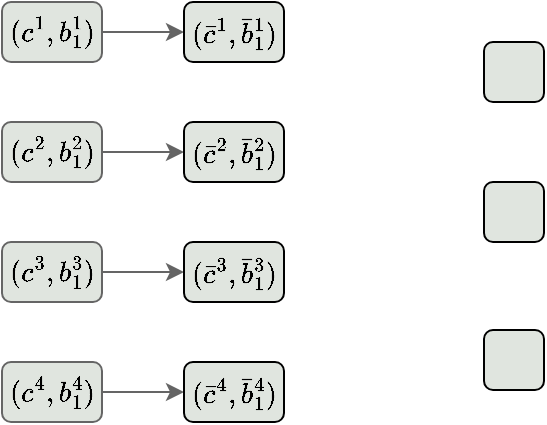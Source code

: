 <mxfile version="15.9.4" type="github">
  <diagram id="36f2195yq7t4ANF0NbtL" name="Page-1">
    <mxGraphModel dx="946" dy="645" grid="1" gridSize="10" guides="1" tooltips="1" connect="1" arrows="1" fold="1" page="1" pageScale="1" pageWidth="1169" pageHeight="827" math="1" shadow="0">
      <root>
        <mxCell id="0" />
        <mxCell id="1" parent="0" />
        <mxCell id="O5KaG1Pcih45Ifli_OOs-18" value="" style="edgeStyle=orthogonalEdgeStyle;rounded=0;orthogonalLoop=1;jettySize=auto;html=1;strokeColor=#656565;" edge="1" parent="1" source="O5KaG1Pcih45Ifli_OOs-1" target="O5KaG1Pcih45Ifli_OOs-14">
          <mxGeometry relative="1" as="geometry" />
        </mxCell>
        <mxCell id="O5KaG1Pcih45Ifli_OOs-1" value="&lt;span style=&quot;color: rgb(0 , 0 , 0)&quot;&gt;$$(c^4, b^4_1)$$&lt;/span&gt;" style="rounded=1;whiteSpace=wrap;html=1;fillColor=#E0E5DF;strokeColor=#656565;fontColor=#1D3557;" vertex="1" parent="1">
          <mxGeometry x="219" y="430" width="50" height="30" as="geometry" />
        </mxCell>
        <mxCell id="O5KaG1Pcih45Ifli_OOs-17" value="" style="edgeStyle=orthogonalEdgeStyle;rounded=0;orthogonalLoop=1;jettySize=auto;html=1;strokeColor=#656565;" edge="1" parent="1" source="O5KaG1Pcih45Ifli_OOs-2" target="O5KaG1Pcih45Ifli_OOs-13">
          <mxGeometry relative="1" as="geometry" />
        </mxCell>
        <mxCell id="O5KaG1Pcih45Ifli_OOs-2" value="&lt;span style=&quot;color: rgb(0 , 0 , 0)&quot;&gt;$$(c^3, b^3_1)$$&lt;/span&gt;" style="rounded=1;whiteSpace=wrap;html=1;fillColor=#e0e5df;strokeColor=#656565;fontColor=#1D3557;" vertex="1" parent="1">
          <mxGeometry x="219" y="370" width="50" height="30" as="geometry" />
        </mxCell>
        <mxCell id="O5KaG1Pcih45Ifli_OOs-16" value="" style="edgeStyle=orthogonalEdgeStyle;rounded=0;orthogonalLoop=1;jettySize=auto;html=1;strokeColor=#656565;" edge="1" parent="1" source="O5KaG1Pcih45Ifli_OOs-3" target="O5KaG1Pcih45Ifli_OOs-12">
          <mxGeometry relative="1" as="geometry" />
        </mxCell>
        <mxCell id="O5KaG1Pcih45Ifli_OOs-3" value="&lt;span style=&quot;color: rgb(0 , 0 , 0)&quot;&gt;$$(c^2, b^2_1)$$&lt;/span&gt;" style="rounded=1;whiteSpace=wrap;html=1;fillColor=#e0e5df;strokeColor=#656565;fontColor=#1D3557;" vertex="1" parent="1">
          <mxGeometry x="219" y="310" width="50" height="30" as="geometry" />
        </mxCell>
        <mxCell id="O5KaG1Pcih45Ifli_OOs-15" value="" style="edgeStyle=orthogonalEdgeStyle;rounded=0;orthogonalLoop=1;jettySize=auto;html=1;strokeColor=#656565;" edge="1" parent="1" source="O5KaG1Pcih45Ifli_OOs-4" target="O5KaG1Pcih45Ifli_OOs-11">
          <mxGeometry relative="1" as="geometry" />
        </mxCell>
        <mxCell id="O5KaG1Pcih45Ifli_OOs-4" value="&lt;span style=&quot;color: rgb(0 , 0 , 0)&quot;&gt;$$(c^1, b^1_1)$$&lt;/span&gt;" style="rounded=1;whiteSpace=wrap;html=1;fillColor=#e0e5df;strokeColor=#656565;fontColor=#1D3557;" vertex="1" parent="1">
          <mxGeometry x="219" y="250" width="50" height="30" as="geometry" />
        </mxCell>
        <mxCell id="O5KaG1Pcih45Ifli_OOs-11" value="&lt;span style=&quot;color: rgb(0 , 0 , 0) ; font-family: &amp;#34;helvetica&amp;#34; ; font-size: 12px ; font-style: normal ; font-weight: normal ; letter-spacing: normal ; text-align: center ; text-indent: 0px ; text-transform: none ; word-spacing: 0px ; background-color: rgb(248 , 249 , 250) ; text-decoration: none ; display: inline ; float: none&quot;&gt;$$(\bar{c}^1,\bar{b}^1_1)$$&lt;/span&gt;" style="rounded=1;whiteSpace=wrap;html=1;fontSize=16;fillColor=#E0E5DF;" vertex="1" parent="1">
          <mxGeometry x="310" y="250" width="50" height="30" as="geometry" />
        </mxCell>
        <mxCell id="O5KaG1Pcih45Ifli_OOs-12" value="&lt;span style=&quot;color: rgb(0 , 0 , 0) ; font-family: &amp;#34;helvetica&amp;#34; ; font-size: 12px ; font-style: normal ; font-weight: normal ; letter-spacing: normal ; text-align: center ; text-indent: 0px ; text-transform: none ; word-spacing: 0px ; background-color: rgb(248 , 249 , 250) ; text-decoration: none ; display: inline ; float: none&quot;&gt;$$(\bar{c}^2,\bar{b}^2_1)$$&lt;/span&gt;" style="rounded=1;whiteSpace=wrap;html=1;fontSize=16;fillColor=#E0E5DF;" vertex="1" parent="1">
          <mxGeometry x="310" y="310" width="50" height="30" as="geometry" />
        </mxCell>
        <mxCell id="O5KaG1Pcih45Ifli_OOs-13" value="&lt;span style=&quot;color: rgb(0 , 0 , 0) ; font-family: &amp;#34;helvetica&amp;#34; ; font-size: 12px ; font-style: normal ; font-weight: normal ; letter-spacing: normal ; text-align: center ; text-indent: 0px ; text-transform: none ; word-spacing: 0px ; background-color: rgb(248 , 249 , 250) ; text-decoration: none ; display: inline ; float: none&quot;&gt;$$(\bar{c}^3,\bar{b}^3_1)$$&lt;/span&gt;" style="rounded=1;whiteSpace=wrap;html=1;fontSize=16;fillColor=#E0E5DF;" vertex="1" parent="1">
          <mxGeometry x="310" y="370" width="50" height="30" as="geometry" />
        </mxCell>
        <mxCell id="O5KaG1Pcih45Ifli_OOs-14" value="&lt;span style=&quot;color: rgb(0 , 0 , 0) ; font-family: &amp;#34;helvetica&amp;#34; ; font-size: 12px ; font-style: normal ; font-weight: normal ; letter-spacing: normal ; text-align: center ; text-indent: 0px ; text-transform: none ; word-spacing: 0px ; background-color: rgb(248 , 249 , 250) ; text-decoration: none ; display: inline ; float: none&quot;&gt;$$(\bar{c}^4,\bar{b}^4_1)$$&lt;/span&gt;" style="rounded=1;whiteSpace=wrap;html=1;fontSize=16;fillColor=#E0E5DF;" vertex="1" parent="1">
          <mxGeometry x="310" y="430" width="50" height="30" as="geometry" />
        </mxCell>
        <mxCell id="O5KaG1Pcih45Ifli_OOs-19" value="" style="rounded=1;whiteSpace=wrap;html=1;fontSize=16;fillColor=#E0E5DF;" vertex="1" parent="1">
          <mxGeometry x="460" y="270" width="30" height="30" as="geometry" />
        </mxCell>
        <mxCell id="O5KaG1Pcih45Ifli_OOs-20" value="" style="rounded=1;whiteSpace=wrap;html=1;fontSize=16;fillColor=#E0E5DF;" vertex="1" parent="1">
          <mxGeometry x="460" y="340" width="30" height="30" as="geometry" />
        </mxCell>
        <mxCell id="O5KaG1Pcih45Ifli_OOs-21" value="" style="rounded=1;whiteSpace=wrap;html=1;fontSize=16;fillColor=#E0E5DF;" vertex="1" parent="1">
          <mxGeometry x="460" y="414" width="30" height="30" as="geometry" />
        </mxCell>
      </root>
    </mxGraphModel>
  </diagram>
</mxfile>
